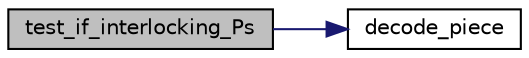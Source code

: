 digraph "test_if_interlocking_Ps"
{
  edge [fontname="Helvetica",fontsize="10",labelfontname="Helvetica",labelfontsize="10"];
  node [fontname="Helvetica",fontsize="10",shape=record];
  rankdir="LR";
  Node426 [label="test_if_interlocking_Ps",height=0.2,width=0.4,color="black", fillcolor="grey75", style="filled", fontcolor="black"];
  Node426 -> Node427 [color="midnightblue",fontsize="10",style="solid",fontname="Helvetica"];
  Node427 [label="decode_piece",height=0.2,width=0.4,color="black", fillcolor="white", style="filled",URL="$dc/d77/pentomino__5x5_8_c.html#aae351f5ca69a05832ba21b27bba6a4e1"];
}
